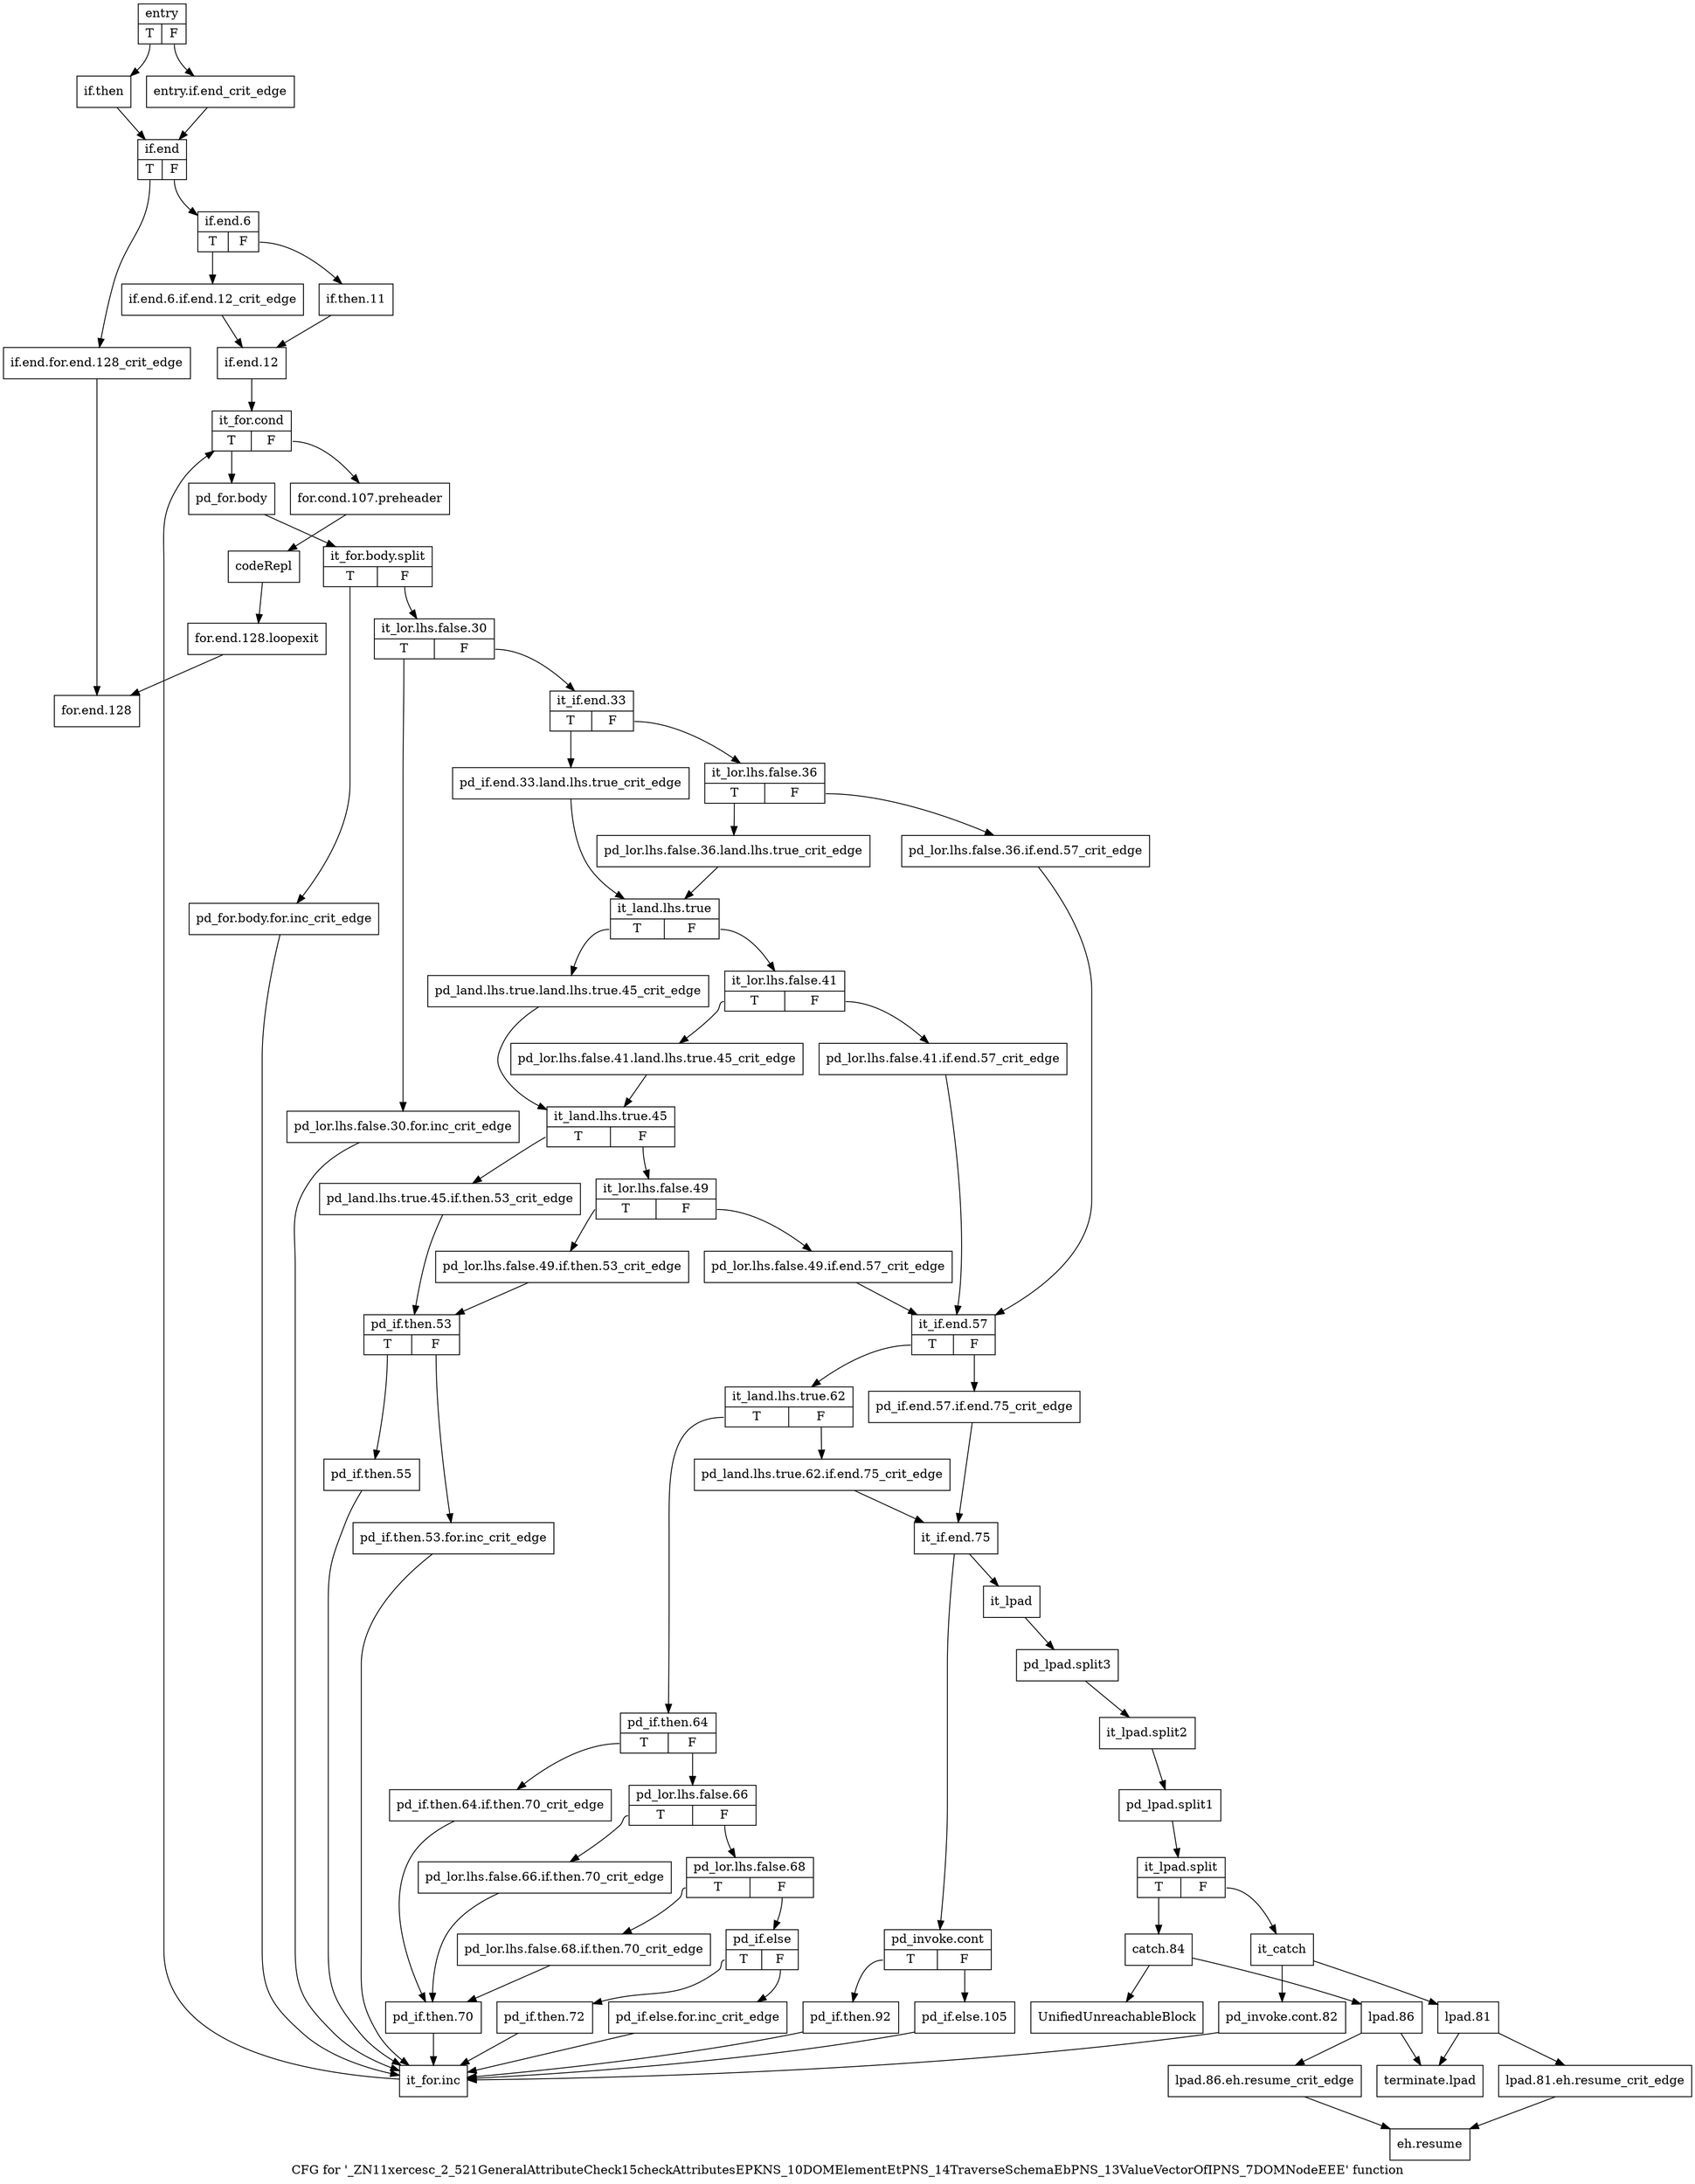 digraph "CFG for '_ZN11xercesc_2_521GeneralAttributeCheck15checkAttributesEPKNS_10DOMElementEtPNS_14TraverseSchemaEbPNS_13ValueVectorOfIPNS_7DOMNodeEEE' function" {
	label="CFG for '_ZN11xercesc_2_521GeneralAttributeCheck15checkAttributesEPKNS_10DOMElementEtPNS_14TraverseSchemaEbPNS_13ValueVectorOfIPNS_7DOMNodeEEE' function";

	Node0x366e7f0 [shape=record,label="{entry|{<s0>T|<s1>F}}"];
	Node0x366e7f0:s0 -> Node0x366e890;
	Node0x366e7f0:s1 -> Node0x366e840;
	Node0x366e840 [shape=record,label="{entry.if.end_crit_edge}"];
	Node0x366e840 -> Node0x366e8e0;
	Node0x366e890 [shape=record,label="{if.then}"];
	Node0x366e890 -> Node0x366e8e0;
	Node0x366e8e0 [shape=record,label="{if.end|{<s0>T|<s1>F}}"];
	Node0x366e8e0:s0 -> Node0x366e930;
	Node0x366e8e0:s1 -> Node0x366e980;
	Node0x366e930 [shape=record,label="{if.end.for.end.128_crit_edge}"];
	Node0x366e930 -> Node0x366fb50;
	Node0x366e980 [shape=record,label="{if.end.6|{<s0>T|<s1>F}}"];
	Node0x366e980:s0 -> Node0x366e9d0;
	Node0x366e980:s1 -> Node0x366ea20;
	Node0x366e9d0 [shape=record,label="{if.end.6.if.end.12_crit_edge}"];
	Node0x366e9d0 -> Node0x366ea70;
	Node0x366ea20 [shape=record,label="{if.then.11}"];
	Node0x366ea20 -> Node0x366ea70;
	Node0x366ea70 [shape=record,label="{if.end.12}"];
	Node0x366ea70 -> Node0x366eac0;
	Node0x366eac0 [shape=record,label="{it_for.cond|{<s0>T|<s1>F}}"];
	Node0x366eac0:s0 -> Node0x366eb60;
	Node0x366eac0:s1 -> Node0x366eb10;
	Node0x366eb10 [shape=record,label="{for.cond.107.preheader}"];
	Node0x366eb10 -> Node0x366fab0;
	Node0x366eb60 [shape=record,label="{pd_for.body}"];
	Node0x366eb60 -> Node0xaa4f080;
	Node0xaa4f080 [shape=record,label="{it_for.body.split|{<s0>T|<s1>F}}"];
	Node0xaa4f080:s0 -> Node0x366ebb0;
	Node0xaa4f080:s1 -> Node0x366ec00;
	Node0x366ebb0 [shape=record,label="{pd_for.body.for.inc_crit_edge}"];
	Node0x366ebb0 -> Node0x366fa60;
	Node0x366ec00 [shape=record,label="{it_lor.lhs.false.30|{<s0>T|<s1>F}}"];
	Node0x366ec00:s0 -> Node0x366ec50;
	Node0x366ec00:s1 -> Node0x366eca0;
	Node0x366ec50 [shape=record,label="{pd_lor.lhs.false.30.for.inc_crit_edge}"];
	Node0x366ec50 -> Node0x366fa60;
	Node0x366eca0 [shape=record,label="{it_if.end.33|{<s0>T|<s1>F}}"];
	Node0x366eca0:s0 -> Node0x366ecf0;
	Node0x366eca0:s1 -> Node0x366ed40;
	Node0x366ecf0 [shape=record,label="{pd_if.end.33.land.lhs.true_crit_edge}"];
	Node0x366ecf0 -> Node0x366ee30;
	Node0x366ed40 [shape=record,label="{it_lor.lhs.false.36|{<s0>T|<s1>F}}"];
	Node0x366ed40:s0 -> Node0x366ede0;
	Node0x366ed40:s1 -> Node0x366ed90;
	Node0x366ed90 [shape=record,label="{pd_lor.lhs.false.36.if.end.57_crit_edge}"];
	Node0x366ed90 -> Node0x366f240;
	Node0x366ede0 [shape=record,label="{pd_lor.lhs.false.36.land.lhs.true_crit_edge}"];
	Node0x366ede0 -> Node0x366ee30;
	Node0x366ee30 [shape=record,label="{it_land.lhs.true|{<s0>T|<s1>F}}"];
	Node0x366ee30:s0 -> Node0x366ee80;
	Node0x366ee30:s1 -> Node0x366eed0;
	Node0x366ee80 [shape=record,label="{pd_land.lhs.true.land.lhs.true.45_crit_edge}"];
	Node0x366ee80 -> Node0x366efc0;
	Node0x366eed0 [shape=record,label="{it_lor.lhs.false.41|{<s0>T|<s1>F}}"];
	Node0x366eed0:s0 -> Node0x366ef70;
	Node0x366eed0:s1 -> Node0x366ef20;
	Node0x366ef20 [shape=record,label="{pd_lor.lhs.false.41.if.end.57_crit_edge}"];
	Node0x366ef20 -> Node0x366f240;
	Node0x366ef70 [shape=record,label="{pd_lor.lhs.false.41.land.lhs.true.45_crit_edge}"];
	Node0x366ef70 -> Node0x366efc0;
	Node0x366efc0 [shape=record,label="{it_land.lhs.true.45|{<s0>T|<s1>F}}"];
	Node0x366efc0:s0 -> Node0x366f010;
	Node0x366efc0:s1 -> Node0x366f060;
	Node0x366f010 [shape=record,label="{pd_land.lhs.true.45.if.then.53_crit_edge}"];
	Node0x366f010 -> Node0x366f150;
	Node0x366f060 [shape=record,label="{it_lor.lhs.false.49|{<s0>T|<s1>F}}"];
	Node0x366f060:s0 -> Node0x366f100;
	Node0x366f060:s1 -> Node0x366f0b0;
	Node0x366f0b0 [shape=record,label="{pd_lor.lhs.false.49.if.end.57_crit_edge}"];
	Node0x366f0b0 -> Node0x366f240;
	Node0x366f100 [shape=record,label="{pd_lor.lhs.false.49.if.then.53_crit_edge}"];
	Node0x366f100 -> Node0x366f150;
	Node0x366f150 [shape=record,label="{pd_if.then.53|{<s0>T|<s1>F}}"];
	Node0x366f150:s0 -> Node0x366f1f0;
	Node0x366f150:s1 -> Node0x366f1a0;
	Node0x366f1a0 [shape=record,label="{pd_if.then.53.for.inc_crit_edge}"];
	Node0x366f1a0 -> Node0x366fa60;
	Node0x366f1f0 [shape=record,label="{pd_if.then.55}"];
	Node0x366f1f0 -> Node0x366fa60;
	Node0x366f240 [shape=record,label="{it_if.end.57|{<s0>T|<s1>F}}"];
	Node0x366f240:s0 -> Node0x366f2e0;
	Node0x366f240:s1 -> Node0x366f290;
	Node0x366f290 [shape=record,label="{pd_if.end.57.if.end.75_crit_edge}"];
	Node0x366f290 -> Node0x366f6a0;
	Node0x366f2e0 [shape=record,label="{it_land.lhs.true.62|{<s0>T|<s1>F}}"];
	Node0x366f2e0:s0 -> Node0x366f380;
	Node0x366f2e0:s1 -> Node0x366f330;
	Node0x366f330 [shape=record,label="{pd_land.lhs.true.62.if.end.75_crit_edge}"];
	Node0x366f330 -> Node0x366f6a0;
	Node0x366f380 [shape=record,label="{pd_if.then.64|{<s0>T|<s1>F}}"];
	Node0x366f380:s0 -> Node0x366f3d0;
	Node0x366f380:s1 -> Node0x366f420;
	Node0x366f3d0 [shape=record,label="{pd_if.then.64.if.then.70_crit_edge}"];
	Node0x366f3d0 -> Node0x366f560;
	Node0x366f420 [shape=record,label="{pd_lor.lhs.false.66|{<s0>T|<s1>F}}"];
	Node0x366f420:s0 -> Node0x366f470;
	Node0x366f420:s1 -> Node0x366f4c0;
	Node0x366f470 [shape=record,label="{pd_lor.lhs.false.66.if.then.70_crit_edge}"];
	Node0x366f470 -> Node0x366f560;
	Node0x366f4c0 [shape=record,label="{pd_lor.lhs.false.68|{<s0>T|<s1>F}}"];
	Node0x366f4c0:s0 -> Node0x366f510;
	Node0x366f4c0:s1 -> Node0x366f5b0;
	Node0x366f510 [shape=record,label="{pd_lor.lhs.false.68.if.then.70_crit_edge}"];
	Node0x366f510 -> Node0x366f560;
	Node0x366f560 [shape=record,label="{pd_if.then.70}"];
	Node0x366f560 -> Node0x366fa60;
	Node0x366f5b0 [shape=record,label="{pd_if.else|{<s0>T|<s1>F}}"];
	Node0x366f5b0:s0 -> Node0x366f650;
	Node0x366f5b0:s1 -> Node0x366f600;
	Node0x366f600 [shape=record,label="{pd_if.else.for.inc_crit_edge}"];
	Node0x366f600 -> Node0x366fa60;
	Node0x366f650 [shape=record,label="{pd_if.then.72}"];
	Node0x366f650 -> Node0x366fa60;
	Node0x366f6a0 [shape=record,label="{it_if.end.75}"];
	Node0x366f6a0 -> Node0x366f6f0;
	Node0x366f6a0 -> Node0x366f740;
	Node0x366f6f0 [shape=record,label="{pd_invoke.cont|{<s0>T|<s1>F}}"];
	Node0x366f6f0:s0 -> Node0x366f9c0;
	Node0x366f6f0:s1 -> Node0x366fa10;
	Node0x366f740 [shape=record,label="{it_lpad}"];
	Node0x366f740 -> Node0xaa50d00;
	Node0xaa50d00 [shape=record,label="{pd_lpad.split3}"];
	Node0xaa50d00 -> Node0xaa59410;
	Node0xaa59410 [shape=record,label="{it_lpad.split2}"];
	Node0xaa59410 -> Node0xaa59780;
	Node0xaa59780 [shape=record,label="{pd_lpad.split1}"];
	Node0xaa59780 -> Node0xaa59b90;
	Node0xaa59b90 [shape=record,label="{it_lpad.split|{<s0>T|<s1>F}}"];
	Node0xaa59b90:s0 -> Node0x366f790;
	Node0xaa59b90:s1 -> Node0x366f7e0;
	Node0x366f790 [shape=record,label="{catch.84}"];
	Node0x366f790 -> Node0x366fc40;
	Node0x366f790 -> Node0x366f920;
	Node0x366f7e0 [shape=record,label="{it_catch}"];
	Node0x366f7e0 -> Node0x366f830;
	Node0x366f7e0 -> Node0x366f880;
	Node0x366f830 [shape=record,label="{pd_invoke.cont.82}"];
	Node0x366f830 -> Node0x366fa60;
	Node0x366f880 [shape=record,label="{lpad.81}"];
	Node0x366f880 -> Node0x366f8d0;
	Node0x366f880 -> Node0x366fbf0;
	Node0x366f8d0 [shape=record,label="{lpad.81.eh.resume_crit_edge}"];
	Node0x366f8d0 -> Node0x366fba0;
	Node0x366f920 [shape=record,label="{lpad.86}"];
	Node0x366f920 -> Node0x366f970;
	Node0x366f920 -> Node0x366fbf0;
	Node0x366f970 [shape=record,label="{lpad.86.eh.resume_crit_edge}"];
	Node0x366f970 -> Node0x366fba0;
	Node0x366f9c0 [shape=record,label="{pd_if.then.92}"];
	Node0x366f9c0 -> Node0x366fa60;
	Node0x366fa10 [shape=record,label="{pd_if.else.105}"];
	Node0x366fa10 -> Node0x366fa60;
	Node0x366fa60 [shape=record,label="{it_for.inc}"];
	Node0x366fa60 -> Node0x366eac0;
	Node0x366fab0 [shape=record,label="{codeRepl}"];
	Node0x366fab0 -> Node0x366fb00;
	Node0x366fb00 [shape=record,label="{for.end.128.loopexit}"];
	Node0x366fb00 -> Node0x366fb50;
	Node0x366fb50 [shape=record,label="{for.end.128}"];
	Node0x366fba0 [shape=record,label="{eh.resume}"];
	Node0x366fbf0 [shape=record,label="{terminate.lpad}"];
	Node0x366fc40 [shape=record,label="{UnifiedUnreachableBlock}"];
}
